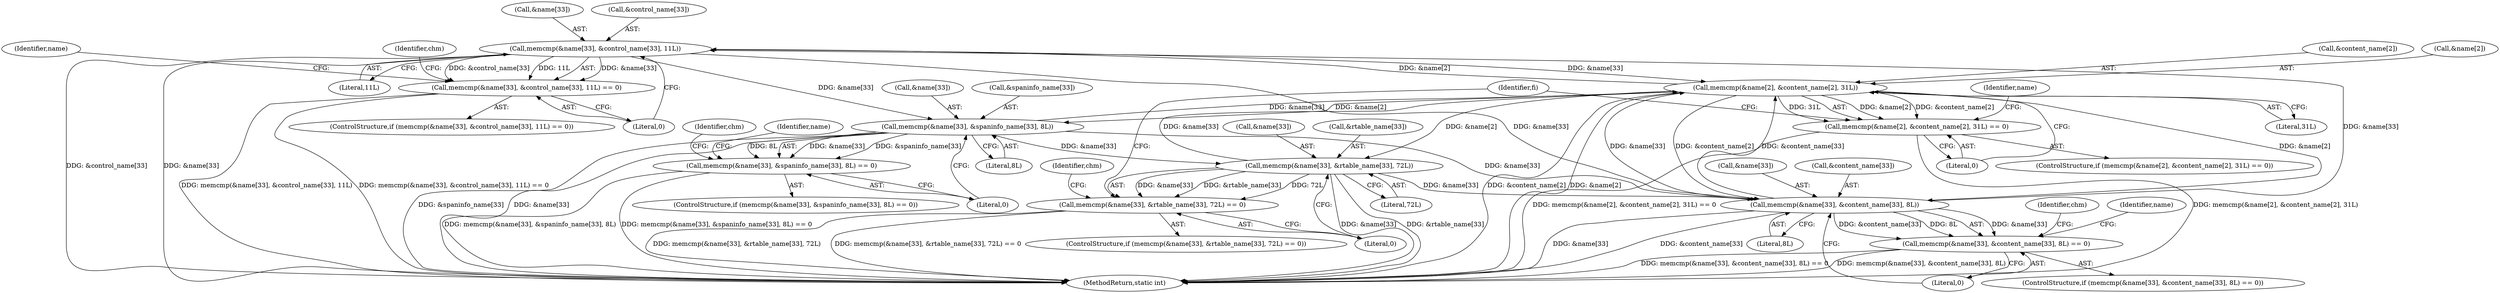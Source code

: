 digraph "0_libmspack_2f084136cfe0d05e5bf5703f3e83c6d955234b4d@pointer" {
"1000971" [label="(Call,memcmp(&name[33], &control_name[33], 11L))"];
"1000935" [label="(Call,memcmp(&name[2], &content_name[2], 31L))"];
"1000971" [label="(Call,memcmp(&name[33], &control_name[33], 11L))"];
"1000949" [label="(Call,memcmp(&name[33], &content_name[33], 8L))"];
"1001015" [label="(Call,memcmp(&name[33], &rtable_name[33], 72L))"];
"1000993" [label="(Call,memcmp(&name[33], &spaninfo_name[33], 8L))"];
"1000934" [label="(Call,memcmp(&name[2], &content_name[2], 31L) == 0)"];
"1000948" [label="(Call,memcmp(&name[33], &content_name[33], 8L) == 0)"];
"1000970" [label="(Call,memcmp(&name[33], &control_name[33], 11L) == 0)"];
"1000992" [label="(Call,memcmp(&name[33], &spaninfo_name[33], 8L) == 0)"];
"1001014" [label="(Call,memcmp(&name[33], &rtable_name[33], 72L) == 0)"];
"1000954" [label="(Call,&content_name[33])"];
"1000974" [label="(Identifier,name)"];
"1000952" [label="(Identifier,name)"];
"1000981" [label="(Literal,0)"];
"1000991" [label="(ControlStructure,if (memcmp(&name[33], &spaninfo_name[33], 8L) == 0))"];
"1001008" [label="(Identifier,chm)"];
"1001024" [label="(Literal,72L)"];
"1000996" [label="(Identifier,name)"];
"1000948" [label="(Call,memcmp(&name[33], &content_name[33], 8L) == 0)"];
"1000936" [label="(Call,&name[2])"];
"1000935" [label="(Call,memcmp(&name[2], &content_name[2], 31L))"];
"1001081" [label="(MethodReturn,static int)"];
"1001036" [label="(Identifier,fi)"];
"1000950" [label="(Call,&name[33])"];
"1000986" [label="(Identifier,chm)"];
"1001018" [label="(Identifier,name)"];
"1000972" [label="(Call,&name[33])"];
"1000969" [label="(ControlStructure,if (memcmp(&name[33], &control_name[33], 11L) == 0))"];
"1000976" [label="(Call,&control_name[33])"];
"1001002" [label="(Literal,8L)"];
"1000933" [label="(ControlStructure,if (memcmp(&name[2], &content_name[2], 31L) == 0))"];
"1001020" [label="(Call,&rtable_name[33])"];
"1000993" [label="(Call,memcmp(&name[33], &spaninfo_name[33], 8L))"];
"1000964" [label="(Identifier,chm)"];
"1000944" [label="(Literal,31L)"];
"1000940" [label="(Call,&content_name[2])"];
"1001016" [label="(Call,&name[33])"];
"1000958" [label="(Literal,8L)"];
"1000998" [label="(Call,&spaninfo_name[33])"];
"1000970" [label="(Call,memcmp(&name[33], &control_name[33], 11L) == 0)"];
"1000947" [label="(ControlStructure,if (memcmp(&name[33], &content_name[33], 8L) == 0))"];
"1001003" [label="(Literal,0)"];
"1000971" [label="(Call,memcmp(&name[33], &control_name[33], 11L))"];
"1000945" [label="(Literal,0)"];
"1000959" [label="(Literal,0)"];
"1000949" [label="(Call,memcmp(&name[33], &content_name[33], 8L))"];
"1001014" [label="(Call,memcmp(&name[33], &rtable_name[33], 72L) == 0)"];
"1000992" [label="(Call,memcmp(&name[33], &spaninfo_name[33], 8L) == 0)"];
"1000934" [label="(Call,memcmp(&name[2], &content_name[2], 31L) == 0)"];
"1001013" [label="(ControlStructure,if (memcmp(&name[33], &rtable_name[33], 72L) == 0))"];
"1001025" [label="(Literal,0)"];
"1000994" [label="(Call,&name[33])"];
"1001030" [label="(Identifier,chm)"];
"1001015" [label="(Call,memcmp(&name[33], &rtable_name[33], 72L))"];
"1000980" [label="(Literal,11L)"];
"1000971" -> "1000970"  [label="AST: "];
"1000971" -> "1000980"  [label="CFG: "];
"1000972" -> "1000971"  [label="AST: "];
"1000976" -> "1000971"  [label="AST: "];
"1000980" -> "1000971"  [label="AST: "];
"1000981" -> "1000971"  [label="CFG: "];
"1000971" -> "1001081"  [label="DDG: &name[33]"];
"1000971" -> "1001081"  [label="DDG: &control_name[33]"];
"1000971" -> "1000935"  [label="DDG: &name[33]"];
"1000971" -> "1000949"  [label="DDG: &name[33]"];
"1000971" -> "1000970"  [label="DDG: &name[33]"];
"1000971" -> "1000970"  [label="DDG: &control_name[33]"];
"1000971" -> "1000970"  [label="DDG: 11L"];
"1000935" -> "1000971"  [label="DDG: &name[2]"];
"1000949" -> "1000971"  [label="DDG: &name[33]"];
"1000971" -> "1000993"  [label="DDG: &name[33]"];
"1000935" -> "1000934"  [label="AST: "];
"1000935" -> "1000944"  [label="CFG: "];
"1000936" -> "1000935"  [label="AST: "];
"1000940" -> "1000935"  [label="AST: "];
"1000944" -> "1000935"  [label="AST: "];
"1000945" -> "1000935"  [label="CFG: "];
"1000935" -> "1001081"  [label="DDG: &name[2]"];
"1000935" -> "1001081"  [label="DDG: &content_name[2]"];
"1000935" -> "1000934"  [label="DDG: &name[2]"];
"1000935" -> "1000934"  [label="DDG: &content_name[2]"];
"1000935" -> "1000934"  [label="DDG: 31L"];
"1001015" -> "1000935"  [label="DDG: &name[33]"];
"1000949" -> "1000935"  [label="DDG: &name[33]"];
"1000949" -> "1000935"  [label="DDG: &content_name[33]"];
"1000993" -> "1000935"  [label="DDG: &name[33]"];
"1000935" -> "1000949"  [label="DDG: &name[2]"];
"1000935" -> "1000949"  [label="DDG: &content_name[2]"];
"1000935" -> "1000993"  [label="DDG: &name[2]"];
"1000935" -> "1001015"  [label="DDG: &name[2]"];
"1000949" -> "1000948"  [label="AST: "];
"1000949" -> "1000958"  [label="CFG: "];
"1000950" -> "1000949"  [label="AST: "];
"1000954" -> "1000949"  [label="AST: "];
"1000958" -> "1000949"  [label="AST: "];
"1000959" -> "1000949"  [label="CFG: "];
"1000949" -> "1001081"  [label="DDG: &name[33]"];
"1000949" -> "1001081"  [label="DDG: &content_name[33]"];
"1000949" -> "1000948"  [label="DDG: &name[33]"];
"1000949" -> "1000948"  [label="DDG: &content_name[33]"];
"1000949" -> "1000948"  [label="DDG: 8L"];
"1001015" -> "1000949"  [label="DDG: &name[33]"];
"1000993" -> "1000949"  [label="DDG: &name[33]"];
"1001015" -> "1001014"  [label="AST: "];
"1001015" -> "1001024"  [label="CFG: "];
"1001016" -> "1001015"  [label="AST: "];
"1001020" -> "1001015"  [label="AST: "];
"1001024" -> "1001015"  [label="AST: "];
"1001025" -> "1001015"  [label="CFG: "];
"1001015" -> "1001081"  [label="DDG: &name[33]"];
"1001015" -> "1001081"  [label="DDG: &rtable_name[33]"];
"1001015" -> "1001014"  [label="DDG: &name[33]"];
"1001015" -> "1001014"  [label="DDG: &rtable_name[33]"];
"1001015" -> "1001014"  [label="DDG: 72L"];
"1000993" -> "1001015"  [label="DDG: &name[33]"];
"1000993" -> "1000992"  [label="AST: "];
"1000993" -> "1001002"  [label="CFG: "];
"1000994" -> "1000993"  [label="AST: "];
"1000998" -> "1000993"  [label="AST: "];
"1001002" -> "1000993"  [label="AST: "];
"1001003" -> "1000993"  [label="CFG: "];
"1000993" -> "1001081"  [label="DDG: &spaninfo_name[33]"];
"1000993" -> "1001081"  [label="DDG: &name[33]"];
"1000993" -> "1000992"  [label="DDG: &name[33]"];
"1000993" -> "1000992"  [label="DDG: &spaninfo_name[33]"];
"1000993" -> "1000992"  [label="DDG: 8L"];
"1000934" -> "1000933"  [label="AST: "];
"1000934" -> "1000945"  [label="CFG: "];
"1000945" -> "1000934"  [label="AST: "];
"1000952" -> "1000934"  [label="CFG: "];
"1001036" -> "1000934"  [label="CFG: "];
"1000934" -> "1001081"  [label="DDG: memcmp(&name[2], &content_name[2], 31L)"];
"1000934" -> "1001081"  [label="DDG: memcmp(&name[2], &content_name[2], 31L) == 0"];
"1000948" -> "1000947"  [label="AST: "];
"1000948" -> "1000959"  [label="CFG: "];
"1000959" -> "1000948"  [label="AST: "];
"1000964" -> "1000948"  [label="CFG: "];
"1000974" -> "1000948"  [label="CFG: "];
"1000948" -> "1001081"  [label="DDG: memcmp(&name[33], &content_name[33], 8L) == 0"];
"1000948" -> "1001081"  [label="DDG: memcmp(&name[33], &content_name[33], 8L)"];
"1000970" -> "1000969"  [label="AST: "];
"1000970" -> "1000981"  [label="CFG: "];
"1000981" -> "1000970"  [label="AST: "];
"1000986" -> "1000970"  [label="CFG: "];
"1000996" -> "1000970"  [label="CFG: "];
"1000970" -> "1001081"  [label="DDG: memcmp(&name[33], &control_name[33], 11L)"];
"1000970" -> "1001081"  [label="DDG: memcmp(&name[33], &control_name[33], 11L) == 0"];
"1000992" -> "1000991"  [label="AST: "];
"1000992" -> "1001003"  [label="CFG: "];
"1001003" -> "1000992"  [label="AST: "];
"1001008" -> "1000992"  [label="CFG: "];
"1001018" -> "1000992"  [label="CFG: "];
"1000992" -> "1001081"  [label="DDG: memcmp(&name[33], &spaninfo_name[33], 8L)"];
"1000992" -> "1001081"  [label="DDG: memcmp(&name[33], &spaninfo_name[33], 8L) == 0"];
"1001014" -> "1001013"  [label="AST: "];
"1001014" -> "1001025"  [label="CFG: "];
"1001025" -> "1001014"  [label="AST: "];
"1001030" -> "1001014"  [label="CFG: "];
"1001036" -> "1001014"  [label="CFG: "];
"1001014" -> "1001081"  [label="DDG: memcmp(&name[33], &rtable_name[33], 72L)"];
"1001014" -> "1001081"  [label="DDG: memcmp(&name[33], &rtable_name[33], 72L) == 0"];
}
